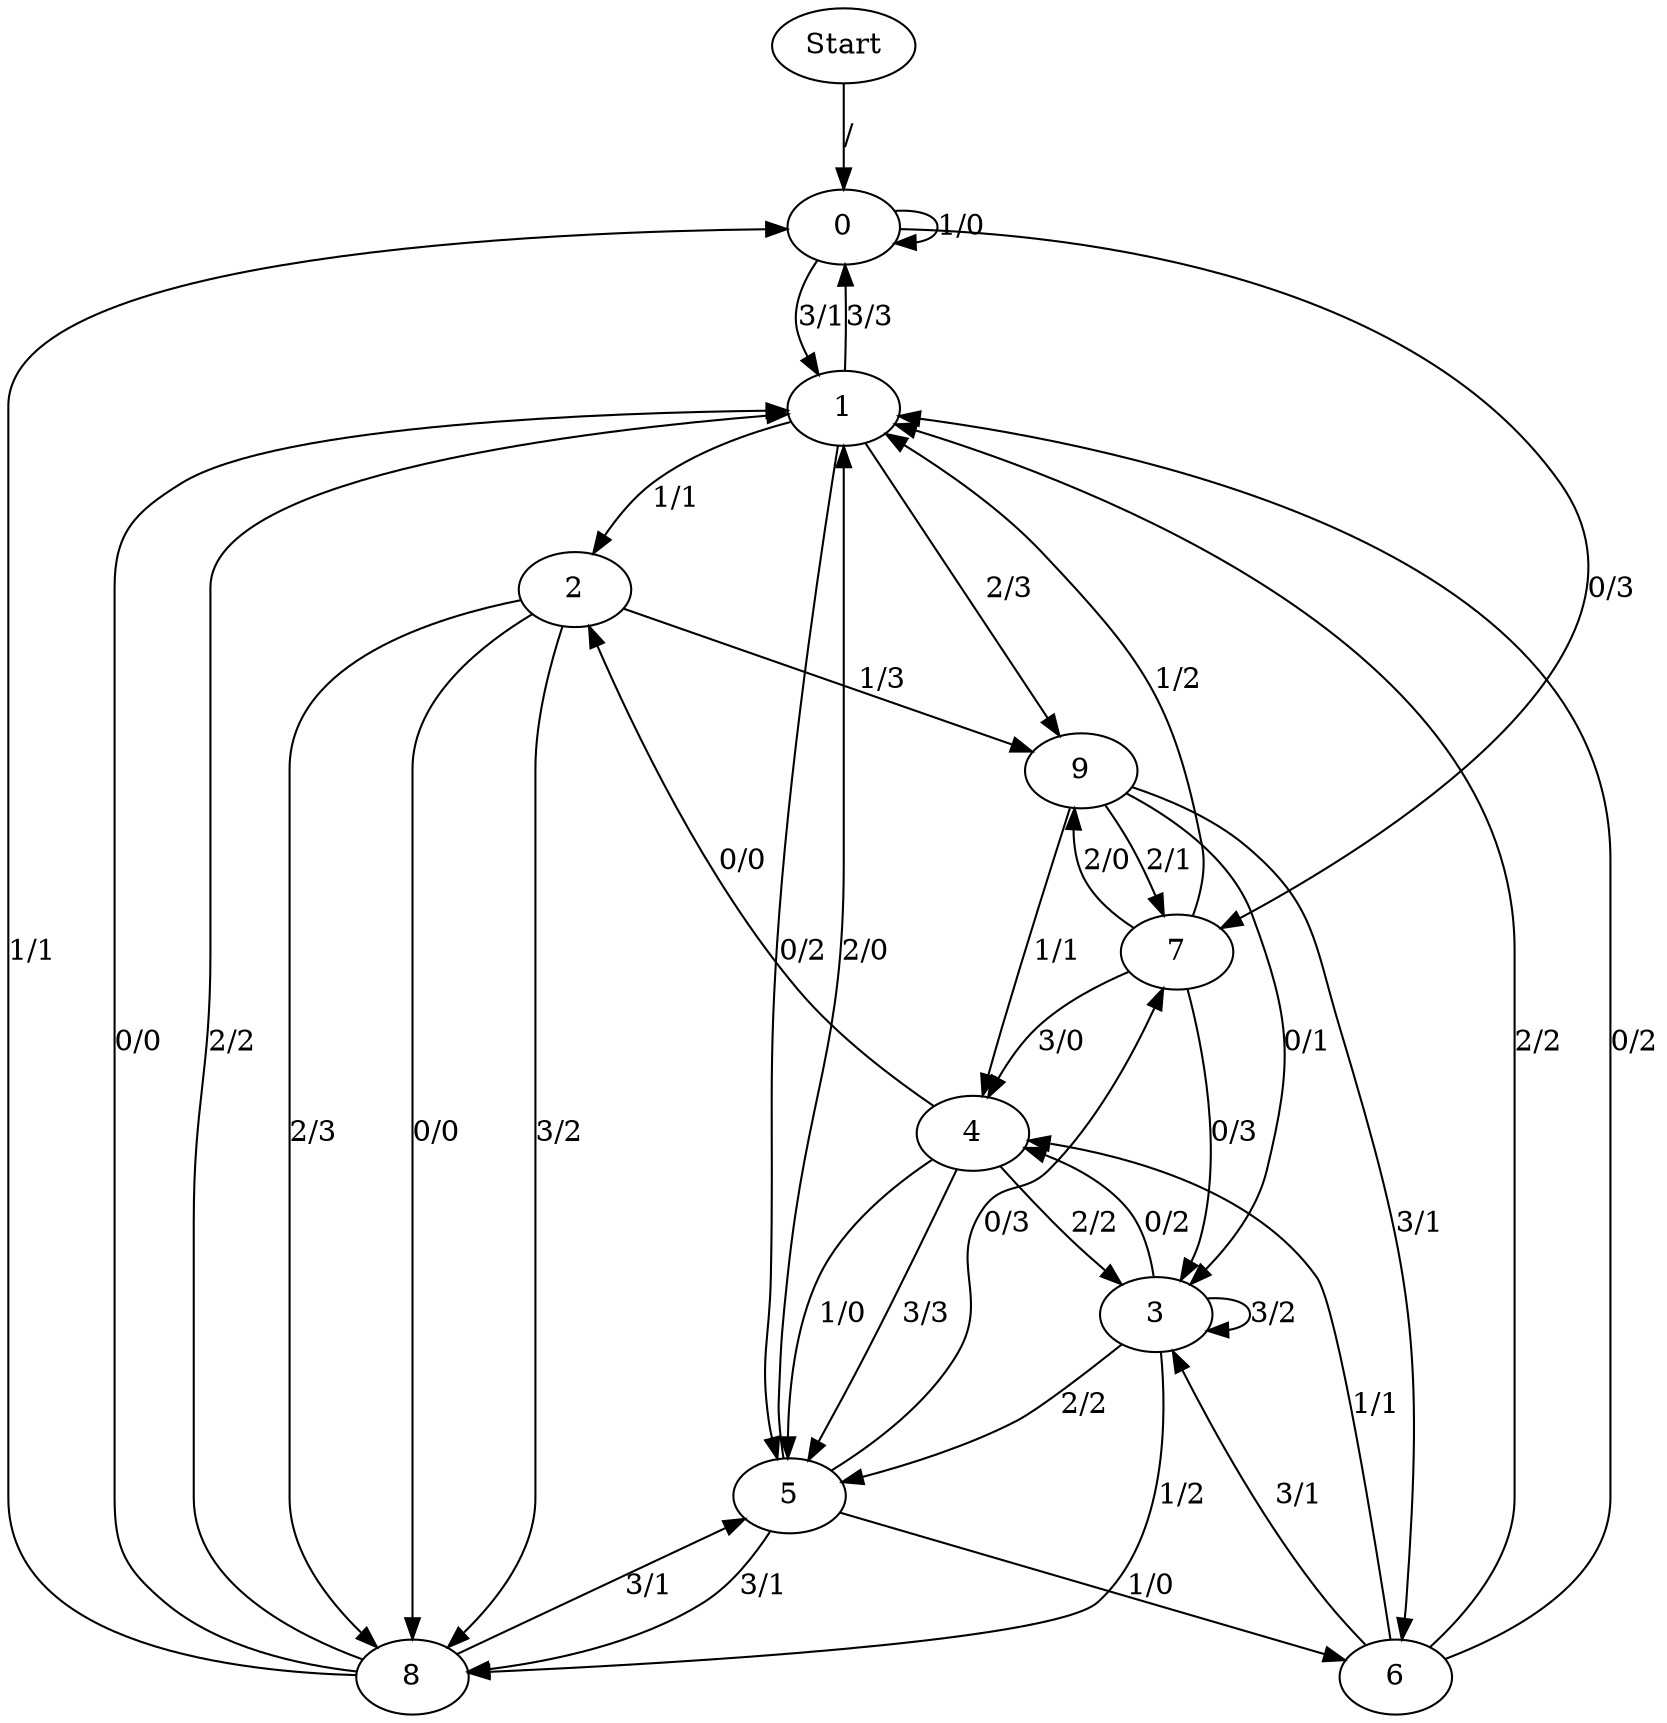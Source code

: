 digraph {
	Start -> 0 [label="/"]
	0 -> 0 [label="1/0"]
	0 -> 1 [label="3/1"]
	0 -> 7 [label="0/3"]
	7 -> 3 [label="0/3"]
	7 -> 1 [label="1/2"]
	7 -> 9 [label="2/0"]
	7 -> 4 [label="3/0"]
	3 -> 8 [label="1/2"]
	3 -> 5 [label="2/2"]
	3 -> 3 [label="3/2"]
	3 -> 4 [label="0/2"]
	5 -> 7 [label="0/3"]
	5 -> 6 [label="1/0"]
	5 -> 1 [label="2/0"]
	5 -> 8 [label="3/1"]
	8 -> 5 [label="3/1"]
	8 -> 1 [label="0/0"]
	8 -> 0 [label="1/1"]
	8 -> 1 [label="2/2"]
	1 -> 0 [label="3/3"]
	1 -> 5 [label="0/2"]
	1 -> 2 [label="1/1"]
	1 -> 9 [label="2/3"]
	9 -> 3 [label="0/1"]
	9 -> 4 [label="1/1"]
	9 -> 7 [label="2/1"]
	9 -> 6 [label="3/1"]
	6 -> 4 [label="1/1"]
	6 -> 1 [label="2/2"]
	6 -> 3 [label="3/1"]
	6 -> 1 [label="0/2"]
	4 -> 2 [label="0/0"]
	4 -> 5 [label="1/0"]
	4 -> 3 [label="2/2"]
	4 -> 5 [label="3/3"]
	2 -> 8 [label="3/2"]
	2 -> 8 [label="0/0"]
	2 -> 9 [label="1/3"]
	2 -> 8 [label="2/3"]
}